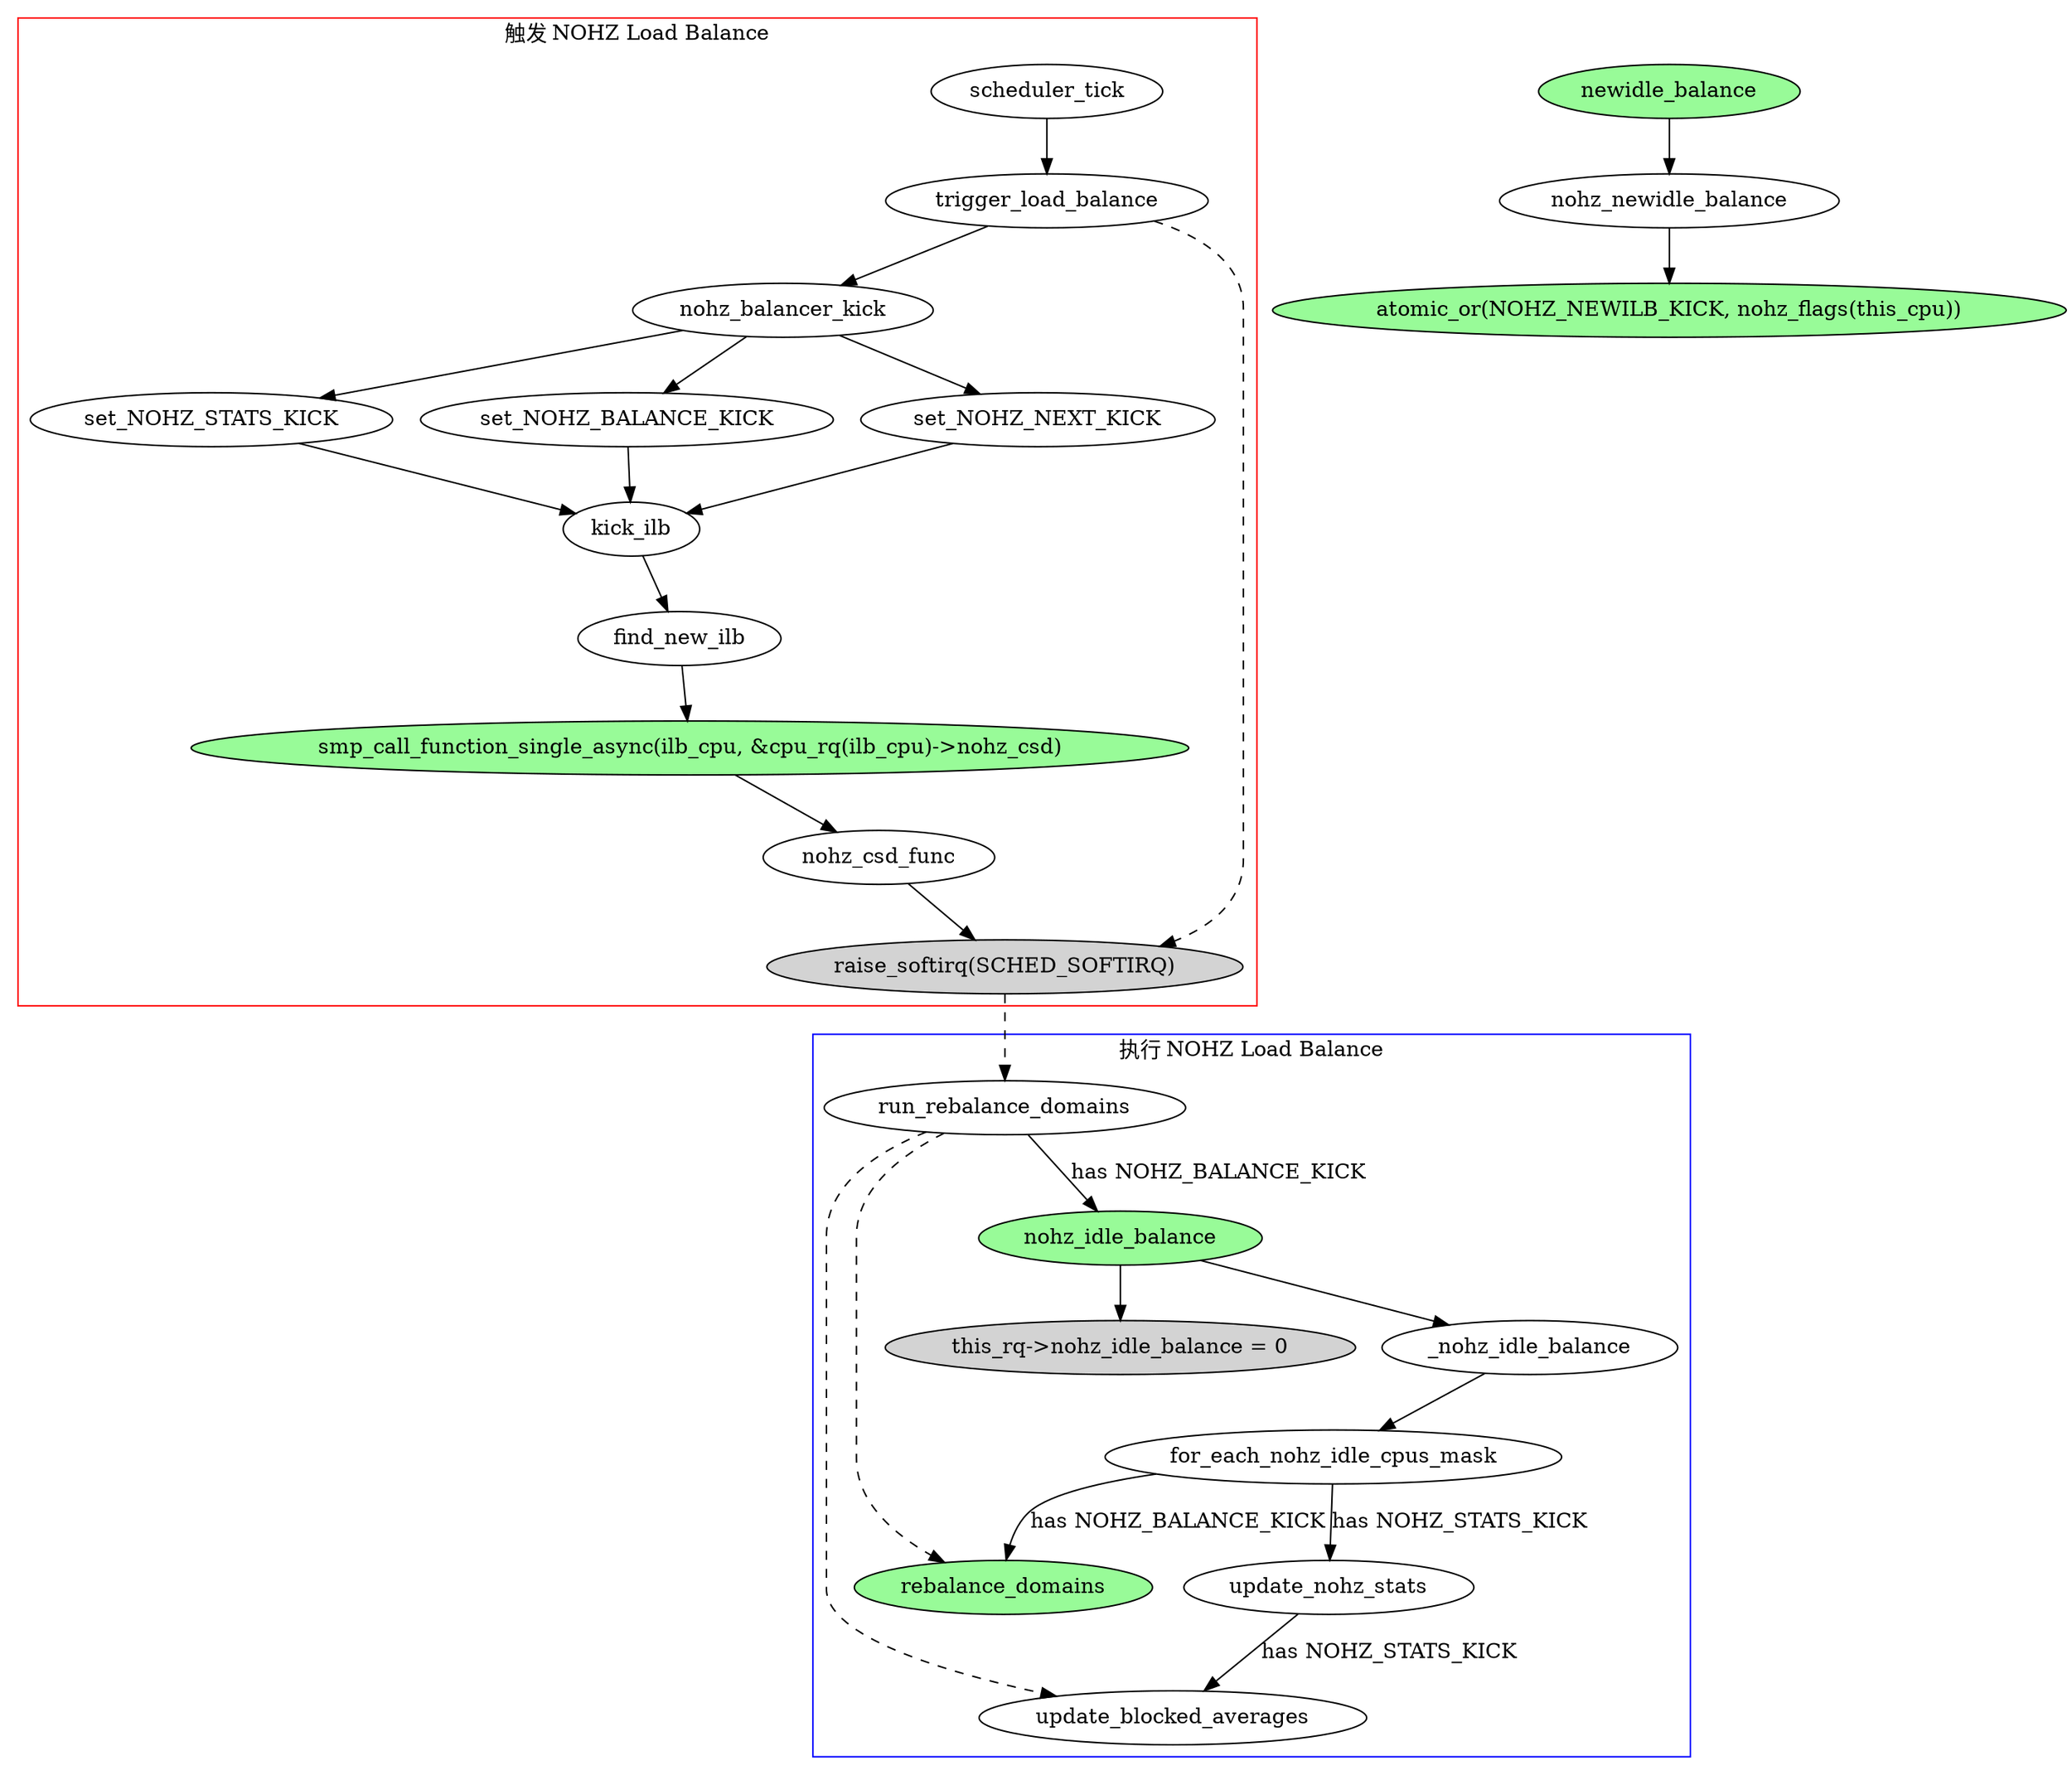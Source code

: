 digraph nohz_idle_balance {
	// 周期性负载均衡器 run_rebalance_domains
	//run_rebalance_domains -> {nohz_idle_balance, update_blocked_averages, rebalance_domains};
	run_rebalance_domains -> {/* nohz_idle_balance, */update_blocked_averages, rebalance_domains} [style=dashed];

	subgraph cluster_1 {
		label = "触发 NOHZ Load Balance";
		color=red;

		// KICK
		scheduler_tick -> trigger_load_balance -> nohz_balancer_kick;
		trigger_load_balance -> raise_softirq_SCHED_SOFTIRQ [style=dashed];
		nohz_balancer_kick -> {set_NOHZ_STATS_KICK, set_NOHZ_BALANCE_KICK, set_NOHZ_NEXT_KICK} -> kick_ilb -> find_new_ilb -> KICK_CPU_BY_IPI -> nohz_csd_func -> raise_softirq_SCHED_SOFTIRQ;
	};

	subgraph cluster_2 {
		label = "执行 NOHZ Load Balance";
		color=blue;

		raise_softirq_SCHED_SOFTIRQ -> run_rebalance_domains [style=dashed];

		// NOHZ 负载均衡器 nohz_idle_balance
		run_rebalance_domains -> nohz_idle_balance [label="has NOHZ_BALANCE_KICK"];
		nohz_idle_balance -> {clear_nohz_idle_balance, _nohz_idle_balance};
		/*
		_nohz_idle_balance -> for_each_nohz_idle_cpus_mask -> {has_NOHZ_STATS_KICK, has_NOHZ_BALANCE_KICK};
		has_NOHZ_STATS_KICK -> update_nohz_stats -> update_blocked_averages;
		has_NOHZ_BALANCE_KICK -> rebalance_domains;
		*/
		_nohz_idle_balance -> for_each_nohz_idle_cpus_mask;
		for_each_nohz_idle_cpus_mask -> update_nohz_stats -> update_blocked_averages [label="has NOHZ_STATS_KICK"];
		for_each_nohz_idle_cpus_mask -> rebalance_domains [label="has NOHZ_BALANCE_KICK"];
	};

	// IDLE 负载均衡器
	newidle_balance -> nohz_newidle_balance;
	nohz_newidle_balance -> set_NOHZ_NEWILB_KICK


	raise_softirq_SCHED_SOFTIRQ [label="raise_softirq(SCHED_SOFTIRQ)"; style=filled; shape=oval]
	clear_nohz_idle_balance [label="this_rq->nohz_idle_balance = 0"; style=filled; shape=oval];

	rebalance_domains [label="rebalance_domains"; style=filled; fillcolor=palegreen; shape=oval];
	newidle_balance [label="newidle_balance"; style=filled; fillcolor=palegreen; shape=oval];
	nohz_idle_balance [label="nohz_idle_balance"; style=filled; fillcolor=palegreen; shape=oval];
	set_NOHZ_NEWILB_KICK [label="atomic_or(NOHZ_NEWILB_KICK, nohz_flags(this_cpu))"; style=filled; fillcolor=palegreen; shape=oval];
	KICK_CPU_BY_IPI [label="smp_call_function_single_async(ilb_cpu, &cpu_rq(ilb_cpu)->nohz_csd)"; style=filled; fillcolor=palegreen; shape=oval];
}
